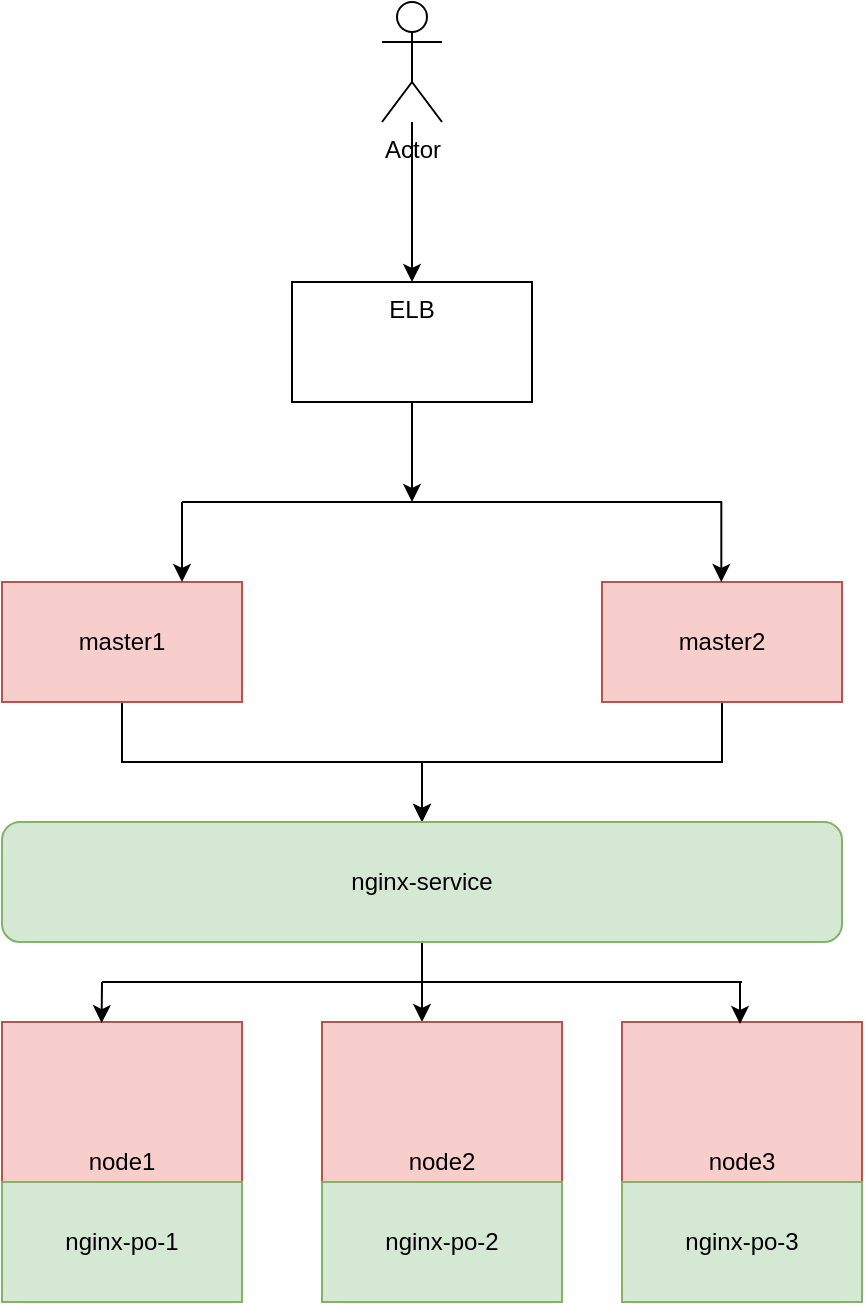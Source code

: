 <mxfile version="25.0.3">
  <diagram name="第 1 页" id="K7QFGIRe6QRUcPZxnDnA">
    <mxGraphModel dx="744" dy="602" grid="1" gridSize="10" guides="1" tooltips="1" connect="1" arrows="1" fold="1" page="1" pageScale="1" pageWidth="827" pageHeight="1169" math="0" shadow="0">
      <root>
        <mxCell id="0" />
        <mxCell id="1" parent="0" />
        <mxCell id="Y8IqZ6dB-0DfHrivtcVk-8" value="" style="edgeStyle=orthogonalEdgeStyle;rounded=0;orthogonalLoop=1;jettySize=auto;html=1;" edge="1" parent="1" source="Y8IqZ6dB-0DfHrivtcVk-6" target="Y8IqZ6dB-0DfHrivtcVk-7">
          <mxGeometry relative="1" as="geometry" />
        </mxCell>
        <mxCell id="Y8IqZ6dB-0DfHrivtcVk-6" value="Actor" style="shape=umlActor;verticalLabelPosition=bottom;verticalAlign=top;html=1;outlineConnect=0;" vertex="1" parent="1">
          <mxGeometry x="460" y="250" width="30" height="60" as="geometry" />
        </mxCell>
        <mxCell id="Y8IqZ6dB-0DfHrivtcVk-7" value="ELB" style="whiteSpace=wrap;html=1;verticalAlign=top;" vertex="1" parent="1">
          <mxGeometry x="415" y="390" width="120" height="60" as="geometry" />
        </mxCell>
        <mxCell id="Y8IqZ6dB-0DfHrivtcVk-22" value="" style="edgeStyle=orthogonalEdgeStyle;rounded=0;orthogonalLoop=1;jettySize=auto;html=1;" edge="1" parent="1" source="Y8IqZ6dB-0DfHrivtcVk-9" target="Y8IqZ6dB-0DfHrivtcVk-11">
          <mxGeometry relative="1" as="geometry" />
        </mxCell>
        <mxCell id="Y8IqZ6dB-0DfHrivtcVk-9" value="master1" style="rounded=0;whiteSpace=wrap;html=1;fillColor=#f8cecc;strokeColor=#b85450;" vertex="1" parent="1">
          <mxGeometry x="270" y="540" width="120" height="60" as="geometry" />
        </mxCell>
        <mxCell id="Y8IqZ6dB-0DfHrivtcVk-23" value="" style="edgeStyle=orthogonalEdgeStyle;rounded=0;orthogonalLoop=1;jettySize=auto;html=1;" edge="1" parent="1" source="Y8IqZ6dB-0DfHrivtcVk-10" target="Y8IqZ6dB-0DfHrivtcVk-11">
          <mxGeometry relative="1" as="geometry" />
        </mxCell>
        <mxCell id="Y8IqZ6dB-0DfHrivtcVk-10" value="master2" style="rounded=0;whiteSpace=wrap;html=1;fillColor=#f8cecc;strokeColor=#b85450;" vertex="1" parent="1">
          <mxGeometry x="570" y="540" width="120" height="60" as="geometry" />
        </mxCell>
        <mxCell id="Y8IqZ6dB-0DfHrivtcVk-25" value="" style="edgeStyle=orthogonalEdgeStyle;rounded=0;orthogonalLoop=1;jettySize=auto;html=1;" edge="1" parent="1" source="Y8IqZ6dB-0DfHrivtcVk-11" target="Y8IqZ6dB-0DfHrivtcVk-14">
          <mxGeometry relative="1" as="geometry">
            <Array as="points">
              <mxPoint x="480" y="750" />
              <mxPoint x="480" y="750" />
            </Array>
          </mxGeometry>
        </mxCell>
        <mxCell id="Y8IqZ6dB-0DfHrivtcVk-11" value="nginx-service" style="rounded=1;whiteSpace=wrap;html=1;fillColor=#d5e8d4;strokeColor=#82b366;" vertex="1" parent="1">
          <mxGeometry x="270" y="660" width="420" height="60" as="geometry" />
        </mxCell>
        <mxCell id="Y8IqZ6dB-0DfHrivtcVk-13" value="&lt;div style=&quot;&quot;&gt;&lt;span style=&quot;background-color: initial;&quot;&gt;node1&lt;/span&gt;&lt;/div&gt;" style="rounded=0;whiteSpace=wrap;html=1;fillColor=#f8cecc;strokeColor=#b85450;align=center;" vertex="1" parent="1">
          <mxGeometry x="270" y="760" width="120" height="140" as="geometry" />
        </mxCell>
        <mxCell id="Y8IqZ6dB-0DfHrivtcVk-14" value="node2" style="rounded=0;whiteSpace=wrap;html=1;fillColor=#f8cecc;strokeColor=#b85450;" vertex="1" parent="1">
          <mxGeometry x="430" y="760" width="120" height="140" as="geometry" />
        </mxCell>
        <mxCell id="Y8IqZ6dB-0DfHrivtcVk-15" value="node3" style="rounded=0;whiteSpace=wrap;html=1;fillColor=#f8cecc;strokeColor=#b85450;" vertex="1" parent="1">
          <mxGeometry x="580" y="760" width="120" height="140" as="geometry" />
        </mxCell>
        <mxCell id="Y8IqZ6dB-0DfHrivtcVk-16" value="nginx-po-1" style="rounded=0;whiteSpace=wrap;html=1;fillColor=#d5e8d4;strokeColor=#82b366;" vertex="1" parent="1">
          <mxGeometry x="270" y="840" width="120" height="60" as="geometry" />
        </mxCell>
        <mxCell id="Y8IqZ6dB-0DfHrivtcVk-17" value="nginx-po-2" style="rounded=0;whiteSpace=wrap;html=1;fillColor=#d5e8d4;strokeColor=#82b366;" vertex="1" parent="1">
          <mxGeometry x="430" y="840" width="120" height="60" as="geometry" />
        </mxCell>
        <mxCell id="Y8IqZ6dB-0DfHrivtcVk-18" value="nginx-po-3" style="rounded=0;whiteSpace=wrap;html=1;fillColor=#d5e8d4;strokeColor=#82b366;" vertex="1" parent="1">
          <mxGeometry x="580" y="840" width="120" height="60" as="geometry" />
        </mxCell>
        <mxCell id="Y8IqZ6dB-0DfHrivtcVk-26" value="" style="endArrow=none;html=1;rounded=0;" edge="1" parent="1">
          <mxGeometry width="50" height="50" relative="1" as="geometry">
            <mxPoint x="320" y="740" as="sourcePoint" />
            <mxPoint x="640" y="740" as="targetPoint" />
          </mxGeometry>
        </mxCell>
        <mxCell id="Y8IqZ6dB-0DfHrivtcVk-28" value="" style="endArrow=classic;html=1;rounded=0;entryX=0.415;entryY=0.004;entryDx=0;entryDy=0;entryPerimeter=0;" edge="1" parent="1" target="Y8IqZ6dB-0DfHrivtcVk-13">
          <mxGeometry width="50" height="50" relative="1" as="geometry">
            <mxPoint x="320" y="740" as="sourcePoint" />
            <mxPoint x="500" y="670" as="targetPoint" />
          </mxGeometry>
        </mxCell>
        <mxCell id="Y8IqZ6dB-0DfHrivtcVk-29" value="" style="endArrow=classic;html=1;rounded=0;entryX=0.415;entryY=0.004;entryDx=0;entryDy=0;entryPerimeter=0;" edge="1" parent="1">
          <mxGeometry width="50" height="50" relative="1" as="geometry">
            <mxPoint x="639" y="740" as="sourcePoint" />
            <mxPoint x="639" y="761" as="targetPoint" />
            <Array as="points">
              <mxPoint x="639" y="760" />
            </Array>
          </mxGeometry>
        </mxCell>
        <mxCell id="Y8IqZ6dB-0DfHrivtcVk-33" value="" style="endArrow=classic;html=1;rounded=0;exitX=0.5;exitY=1;exitDx=0;exitDy=0;" edge="1" parent="1" source="Y8IqZ6dB-0DfHrivtcVk-7">
          <mxGeometry width="50" height="50" relative="1" as="geometry">
            <mxPoint x="480" y="470" as="sourcePoint" />
            <mxPoint x="475" y="500" as="targetPoint" />
          </mxGeometry>
        </mxCell>
        <mxCell id="Y8IqZ6dB-0DfHrivtcVk-34" value="" style="endArrow=none;html=1;rounded=0;" edge="1" parent="1">
          <mxGeometry width="50" height="50" relative="1" as="geometry">
            <mxPoint x="360" y="500" as="sourcePoint" />
            <mxPoint x="630" y="500" as="targetPoint" />
          </mxGeometry>
        </mxCell>
        <mxCell id="Y8IqZ6dB-0DfHrivtcVk-35" value="" style="endArrow=classic;html=1;rounded=0;" edge="1" parent="1">
          <mxGeometry width="50" height="50" relative="1" as="geometry">
            <mxPoint x="360" y="500" as="sourcePoint" />
            <mxPoint x="360" y="540" as="targetPoint" />
            <Array as="points">
              <mxPoint x="360" y="520" />
            </Array>
          </mxGeometry>
        </mxCell>
        <mxCell id="Y8IqZ6dB-0DfHrivtcVk-36" value="" style="endArrow=classic;html=1;rounded=0;" edge="1" parent="1">
          <mxGeometry width="50" height="50" relative="1" as="geometry">
            <mxPoint x="629.66" y="500" as="sourcePoint" />
            <mxPoint x="629.66" y="540" as="targetPoint" />
          </mxGeometry>
        </mxCell>
      </root>
    </mxGraphModel>
  </diagram>
</mxfile>
